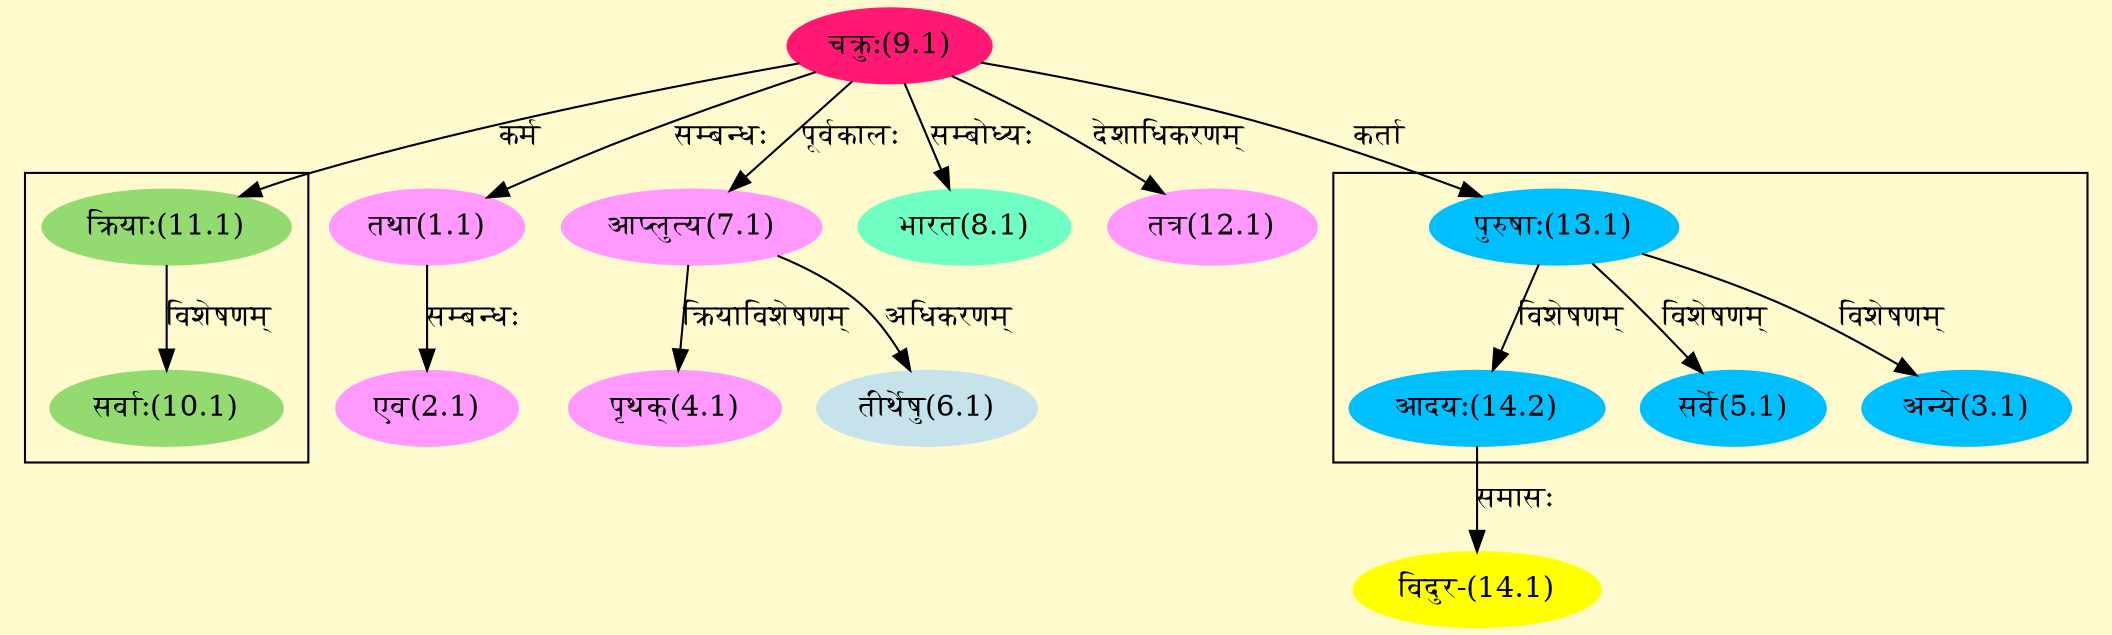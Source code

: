 digraph G{
rankdir=BT;
 compound=true;
 bgcolor="lemonchiffon1";

subgraph cluster_1{
Node3_1 [style=filled, color="#00BFFF" label = "अन्ये(3.1)"]
Node13_1 [style=filled, color="#00BFFF" label = "पुरुषाः(13.1)"]
Node5_1 [style=filled, color="#00BFFF" label = "सर्वे(5.1)"]
Node14_2 [style=filled, color="#00BFFF" label = "आदयः(14.2)"]

}

subgraph cluster_2{
Node10_1 [style=filled, color="#93DB70" label = "सर्वाः(10.1)"]
Node11_1 [style=filled, color="#93DB70" label = "क्रियाः(11.1)"]

}
Node1_1 [style=filled, color="#FF99FF" label = "तथा(1.1)"]
Node9_1 [style=filled, color="#FF1975" label = "चक्रुः(9.1)"]
Node2_1 [style=filled, color="#FF99FF" label = "एव(2.1)"]
Node4_1 [style=filled, color="#FF99FF" label = "पृथक्(4.1)"]
Node7_1 [style=filled, color="#FF99FF" label = "आप्लुत्य(7.1)"]
Node6_1 [style=filled, color="#C6E2EB" label = "तीर्थेषु(6.1)"]
Node8_1 [style=filled, color="#6FFFC3" label = "भारत(8.1)"]
Node13_1 [style=filled, color="#00BFFF" label = "पुरुषाः(13.1)"]
Node [style=filled, color="" label = "()"]
Node11_1 [style=filled, color="#93DB70" label = "क्रियाः(11.1)"]
Node12_1 [style=filled, color="#FF99FF" label = "तत्र(12.1)"]
Node14_1 [style=filled, color="#FFFF00" label = "विदुर-(14.1)"]
Node14_2 [style=filled, color="#00BFFF" label = "आदयः(14.2)"]
/* Start of Relations section */

Node1_1 -> Node9_1 [  label="सम्बन्धः"  dir="back" ]
Node2_1 -> Node1_1 [  label="सम्बन्धः"  dir="back" ]
Node3_1 -> Node13_1 [  label="विशेषणम्"  dir="back" ]
Node4_1 -> Node7_1 [  label="क्रियाविशेषणम्"  dir="back" ]
Node5_1 -> Node13_1 [  label="विशेषणम्"  dir="back" ]
Node6_1 -> Node7_1 [  label="अधिकरणम्"  dir="back" ]
Node7_1 -> Node9_1 [  label="पूर्वकालः"  dir="back" ]
Node8_1 -> Node9_1 [  label="सम्बोध्यः"  dir="back" ]
Node10_1 -> Node11_1 [  label="विशेषणम्"  dir="back" ]
Node11_1 -> Node9_1 [  label="कर्म"  dir="back" ]
Node12_1 -> Node9_1 [  label="देशाधिकरणम्"  dir="back" ]
Node13_1 -> Node9_1 [  label="कर्ता"  dir="back" ]
Node14_1 -> Node14_2 [  label="समासः"  dir="back" ]
Node14_2 -> Node13_1 [  label="विशेषणम्"  dir="back" ]
}
